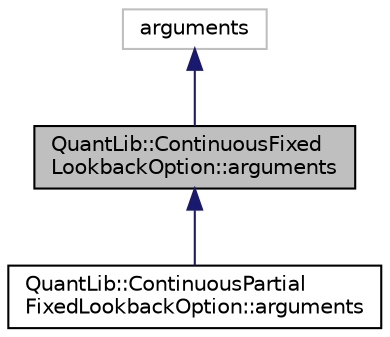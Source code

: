 digraph "QuantLib::ContinuousFixedLookbackOption::arguments"
{
  edge [fontname="Helvetica",fontsize="10",labelfontname="Helvetica",labelfontsize="10"];
  node [fontname="Helvetica",fontsize="10",shape=record];
  Node1 [label="QuantLib::ContinuousFixed\lLookbackOption::arguments",height=0.2,width=0.4,color="black", fillcolor="grey75", style="filled", fontcolor="black"];
  Node2 -> Node1 [dir="back",color="midnightblue",fontsize="10",style="solid"];
  Node2 [label="arguments",height=0.2,width=0.4,color="grey75", fillcolor="white", style="filled"];
  Node1 -> Node3 [dir="back",color="midnightblue",fontsize="10",style="solid"];
  Node3 [label="QuantLib::ContinuousPartial\lFixedLookbackOption::arguments",height=0.2,width=0.4,color="black", fillcolor="white", style="filled",URL="$class_quant_lib_1_1_continuous_partial_fixed_lookback_option_1_1arguments.html",tooltip="Arguments for continuous partial fixed lookback option calculation "];
}
